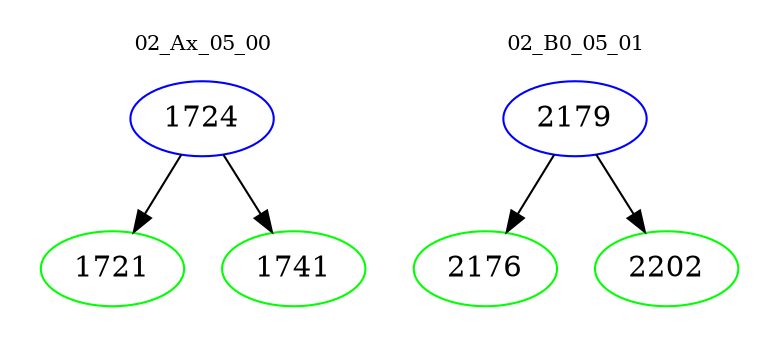 digraph{
subgraph cluster_0 {
color = white
label = "02_Ax_05_00";
fontsize=10;
T0_1724 [label="1724", color="blue"]
T0_1724 -> T0_1721 [color="black"]
T0_1721 [label="1721", color="green"]
T0_1724 -> T0_1741 [color="black"]
T0_1741 [label="1741", color="green"]
}
subgraph cluster_1 {
color = white
label = "02_B0_05_01";
fontsize=10;
T1_2179 [label="2179", color="blue"]
T1_2179 -> T1_2176 [color="black"]
T1_2176 [label="2176", color="green"]
T1_2179 -> T1_2202 [color="black"]
T1_2202 [label="2202", color="green"]
}
}
